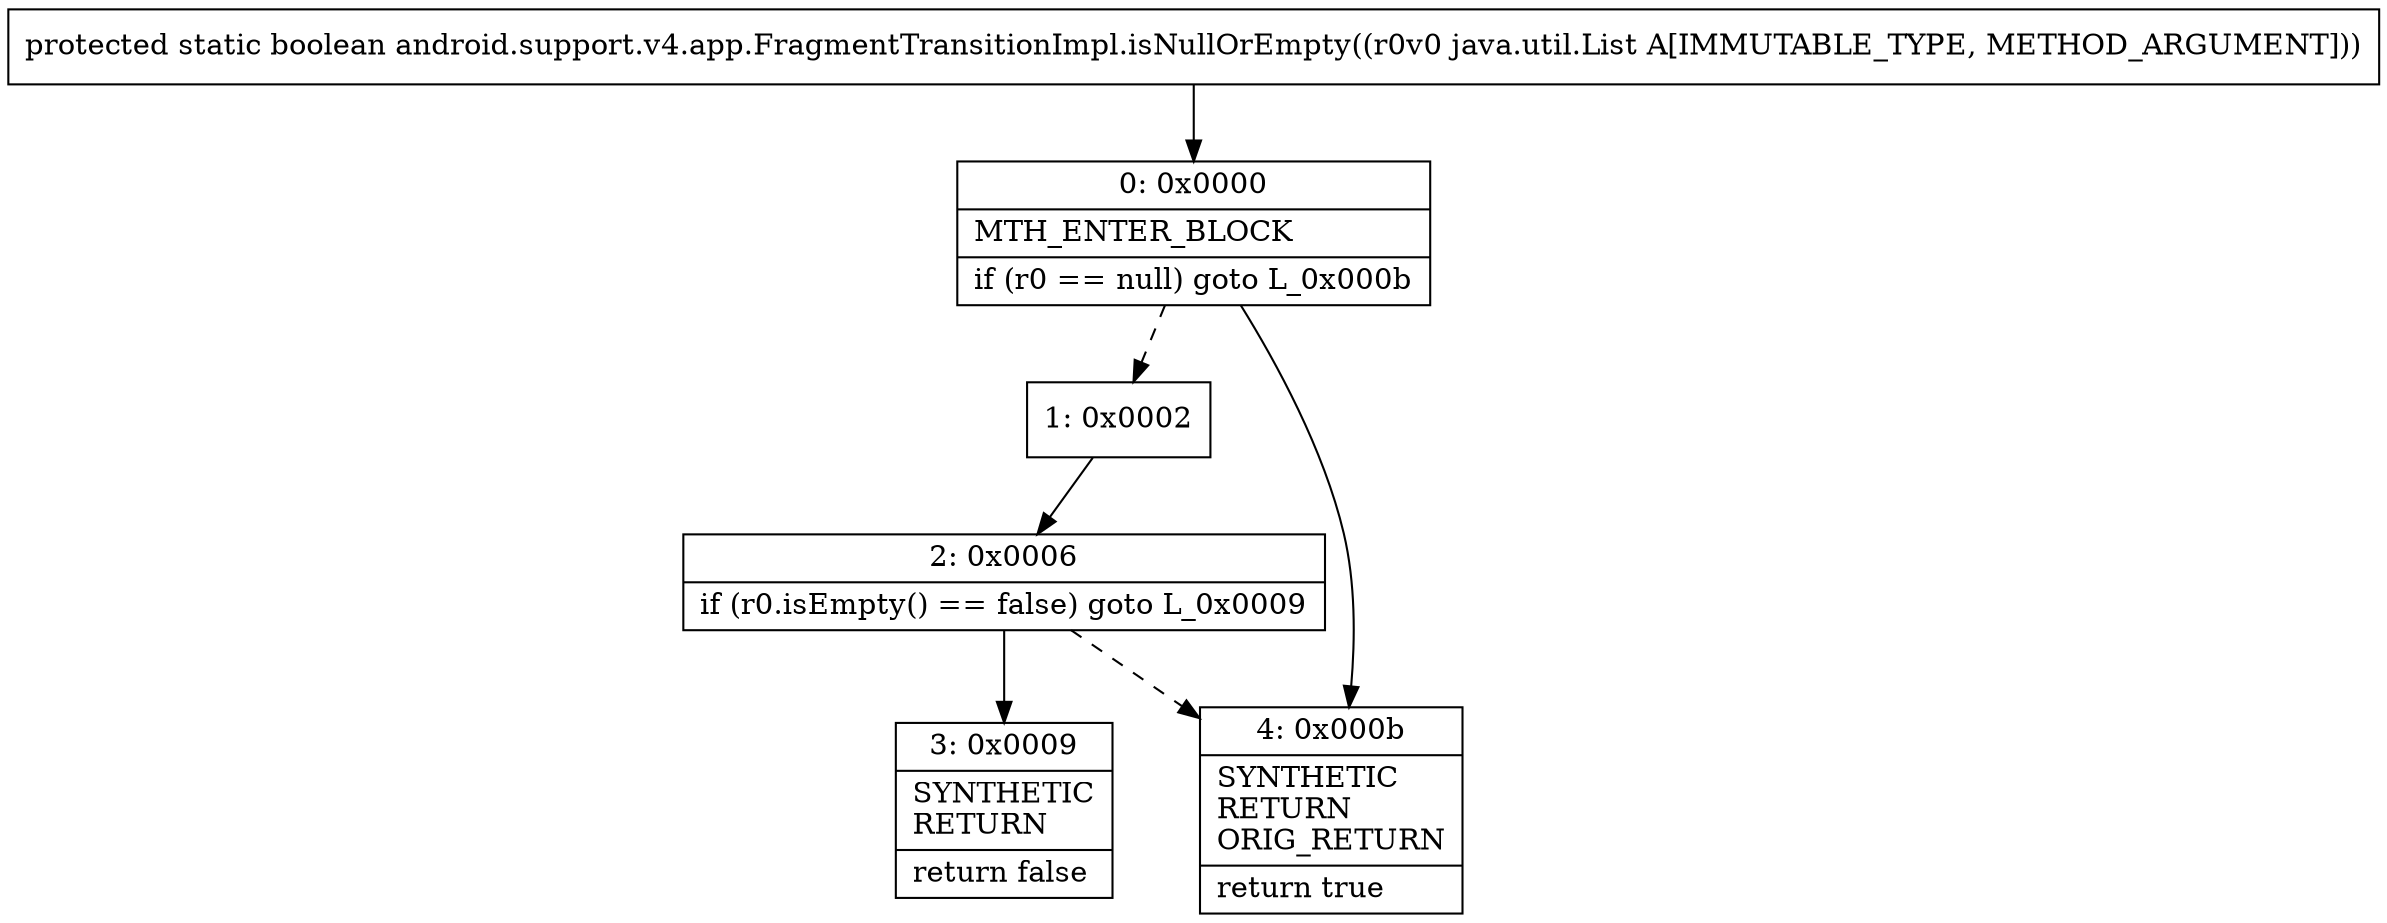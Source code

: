 digraph "CFG forandroid.support.v4.app.FragmentTransitionImpl.isNullOrEmpty(Ljava\/util\/List;)Z" {
Node_0 [shape=record,label="{0\:\ 0x0000|MTH_ENTER_BLOCK\l|if (r0 == null) goto L_0x000b\l}"];
Node_1 [shape=record,label="{1\:\ 0x0002}"];
Node_2 [shape=record,label="{2\:\ 0x0006|if (r0.isEmpty() == false) goto L_0x0009\l}"];
Node_3 [shape=record,label="{3\:\ 0x0009|SYNTHETIC\lRETURN\l|return false\l}"];
Node_4 [shape=record,label="{4\:\ 0x000b|SYNTHETIC\lRETURN\lORIG_RETURN\l|return true\l}"];
MethodNode[shape=record,label="{protected static boolean android.support.v4.app.FragmentTransitionImpl.isNullOrEmpty((r0v0 java.util.List A[IMMUTABLE_TYPE, METHOD_ARGUMENT])) }"];
MethodNode -> Node_0;
Node_0 -> Node_1[style=dashed];
Node_0 -> Node_4;
Node_1 -> Node_2;
Node_2 -> Node_3;
Node_2 -> Node_4[style=dashed];
}

